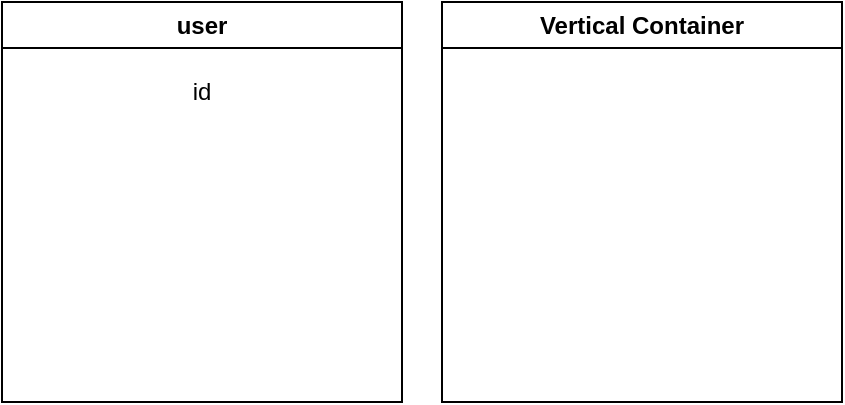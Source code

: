 <mxfile>
    <diagram id="ip5OaS_l4xZMyOaghfwA" name="Page-1">
        <mxGraphModel dx="778" dy="568" grid="1" gridSize="10" guides="1" tooltips="1" connect="1" arrows="1" fold="1" page="1" pageScale="1" pageWidth="850" pageHeight="1100" math="0" shadow="0">
            <root>
                <mxCell id="0"/>
                <mxCell id="1" parent="0"/>
                <mxCell id="2" value="user" style="swimlane;whiteSpace=wrap;html=1;" vertex="1" parent="1">
                    <mxGeometry x="120" y="60" width="200" height="200" as="geometry"/>
                </mxCell>
                <mxCell id="6" value="id" style="text;html=1;strokeColor=none;fillColor=none;align=center;verticalAlign=middle;whiteSpace=wrap;rounded=0;" vertex="1" parent="2">
                    <mxGeometry y="30" width="200" height="30" as="geometry"/>
                </mxCell>
                <mxCell id="7" value="Vertical Container" style="swimlane;whiteSpace=wrap;html=1;" vertex="1" parent="1">
                    <mxGeometry x="340" y="60" width="200" height="200" as="geometry"/>
                </mxCell>
            </root>
        </mxGraphModel>
    </diagram>
</mxfile>